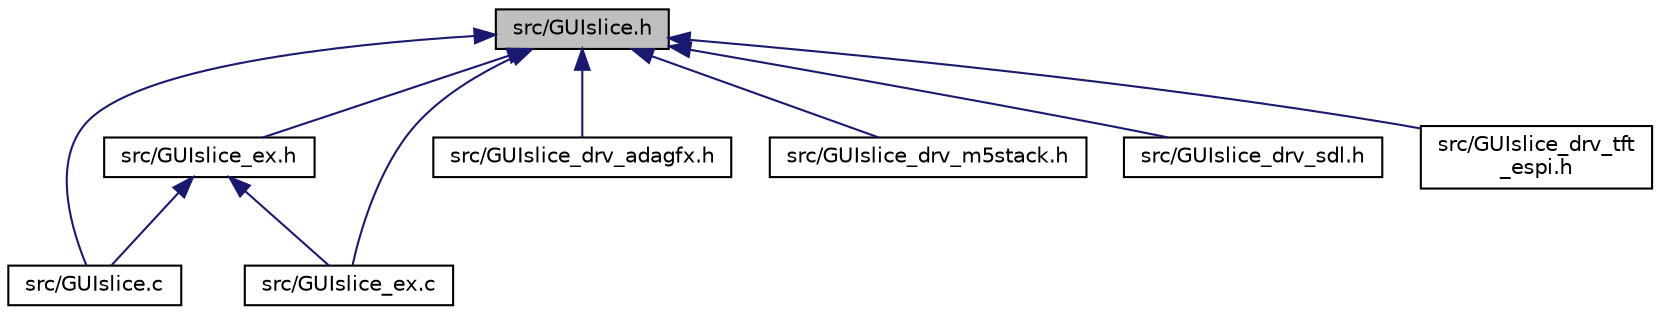 digraph "src/GUIslice.h"
{
  edge [fontname="Helvetica",fontsize="10",labelfontname="Helvetica",labelfontsize="10"];
  node [fontname="Helvetica",fontsize="10",shape=record];
  Node1 [label="src/GUIslice.h",height=0.2,width=0.4,color="black", fillcolor="grey75", style="filled" fontcolor="black"];
  Node1 -> Node2 [dir="back",color="midnightblue",fontsize="10",style="solid",fontname="Helvetica"];
  Node2 [label="src/GUIslice.c",height=0.2,width=0.4,color="black", fillcolor="white", style="filled",URL="$GUIslice_8c.html"];
  Node1 -> Node3 [dir="back",color="midnightblue",fontsize="10",style="solid",fontname="Helvetica"];
  Node3 [label="src/GUIslice_ex.h",height=0.2,width=0.4,color="black", fillcolor="white", style="filled",URL="$GUIslice__ex_8h.html"];
  Node3 -> Node2 [dir="back",color="midnightblue",fontsize="10",style="solid",fontname="Helvetica"];
  Node3 -> Node4 [dir="back",color="midnightblue",fontsize="10",style="solid",fontname="Helvetica"];
  Node4 [label="src/GUIslice_ex.c",height=0.2,width=0.4,color="black", fillcolor="white", style="filled",URL="$GUIslice__ex_8c.html"];
  Node1 -> Node5 [dir="back",color="midnightblue",fontsize="10",style="solid",fontname="Helvetica"];
  Node5 [label="src/GUIslice_drv_adagfx.h",height=0.2,width=0.4,color="black", fillcolor="white", style="filled",URL="$GUIslice__drv__adagfx_8h.html"];
  Node1 -> Node6 [dir="back",color="midnightblue",fontsize="10",style="solid",fontname="Helvetica"];
  Node6 [label="src/GUIslice_drv_m5stack.h",height=0.2,width=0.4,color="black", fillcolor="white", style="filled",URL="$GUIslice__drv__m5stack_8h.html"];
  Node1 -> Node7 [dir="back",color="midnightblue",fontsize="10",style="solid",fontname="Helvetica"];
  Node7 [label="src/GUIslice_drv_sdl.h",height=0.2,width=0.4,color="black", fillcolor="white", style="filled",URL="$GUIslice__drv__sdl_8h.html"];
  Node1 -> Node8 [dir="back",color="midnightblue",fontsize="10",style="solid",fontname="Helvetica"];
  Node8 [label="src/GUIslice_drv_tft\l_espi.h",height=0.2,width=0.4,color="black", fillcolor="white", style="filled",URL="$GUIslice__drv__tft__espi_8h.html"];
  Node1 -> Node4 [dir="back",color="midnightblue",fontsize="10",style="solid",fontname="Helvetica"];
}

